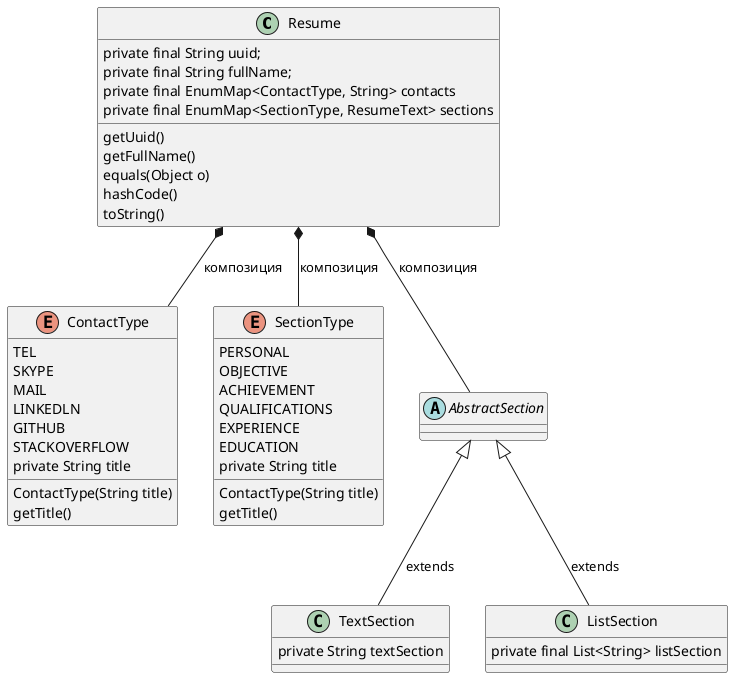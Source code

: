 @startuml
'https://plantuml.com/class-diagram

 class Resume {
    private final String uuid;
    private final String fullName;
    private final EnumMap<ContactType, String> contacts
    private final EnumMap<SectionType, ResumeText> sections
     getUuid()
     getFullName()
     equals(Object o)
     hashCode()
     toString()
}

 Resume  *-- ContactType : композиция
 enum ContactType{
     TEL
     SKYPE
     MAIL
     LINKEDLN
     GITHUB
     STACKOVERFLOW
     private String title
      ContactType(String title)
      getTitle()
 }

Resume  *-- SectionType : композиция
 enum SectionType{
      PERSONAL
      OBJECTIVE
      ACHIEVEMENT
      QUALIFICATIONS
      EXPERIENCE
      EDUCATION
      private String title
       ContactType(String title)
       getTitle()
 }

Resume  *--  AbstractSection : композиция
     abstract class AbstractSection {
    }

AbstractSection <|-- TextSection : extends
class TextSection {
      private String textSection
}

AbstractSection <|-- ListSection : extends
class ListSection {
    private final List<String> listSection
}

@enduml